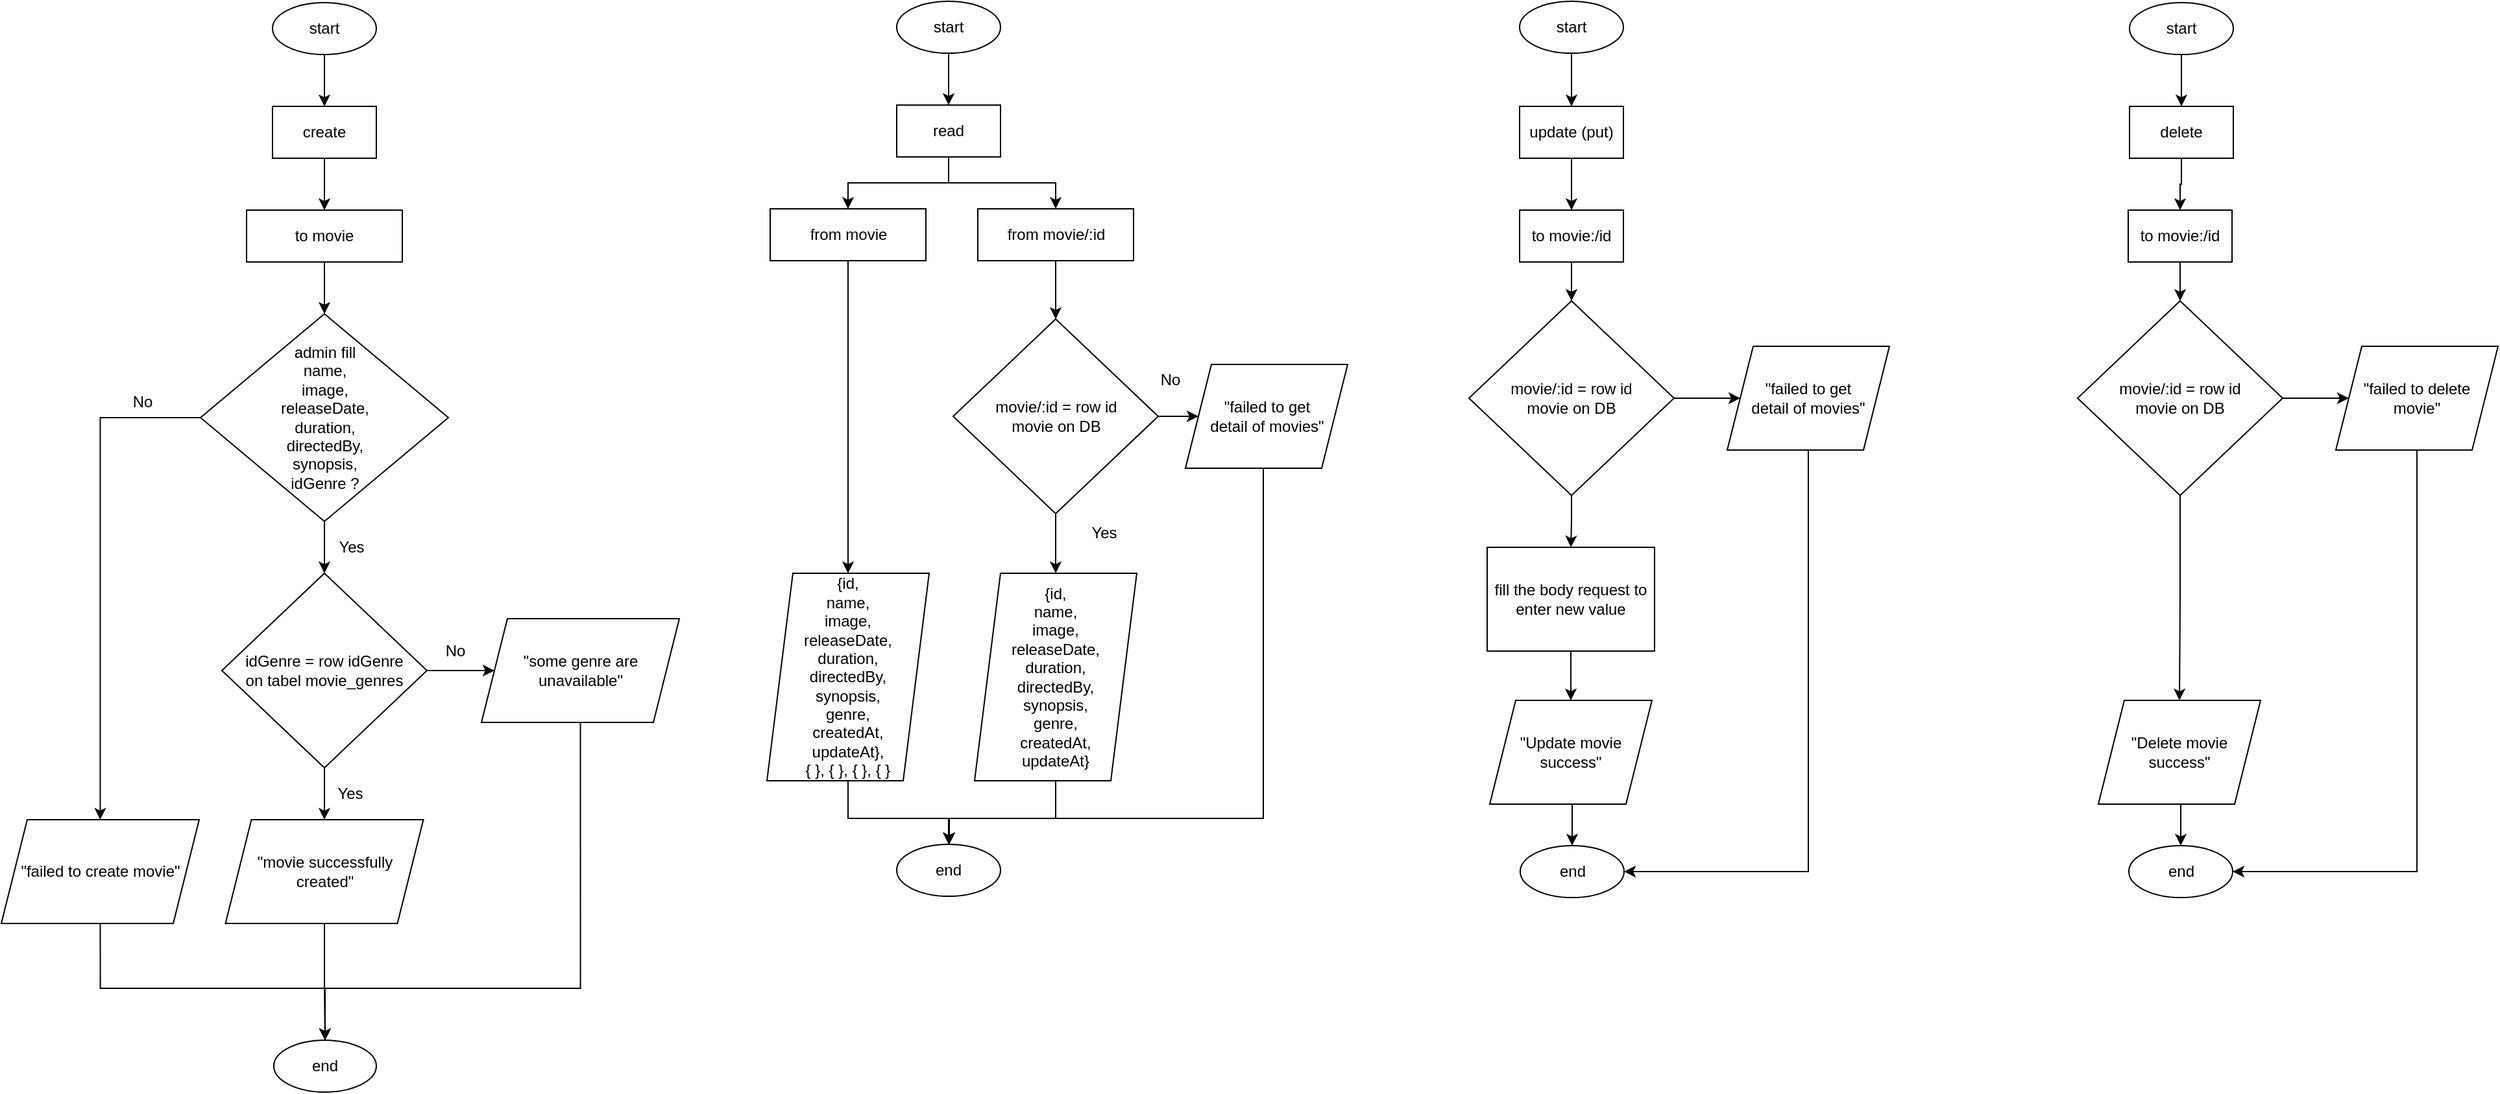 <mxfile version="14.2.7" type="github">
  <diagram id="C5RBs43oDa-KdzZeNtuy" name="Page-1">
    <mxGraphModel dx="2170" dy="1220" grid="1" gridSize="10" guides="1" tooltips="1" connect="1" arrows="1" fold="1" page="1" pageScale="1" pageWidth="827" pageHeight="1169" math="0" shadow="0">
      <root>
        <mxCell id="WIyWlLk6GJQsqaUBKTNV-0" />
        <mxCell id="WIyWlLk6GJQsqaUBKTNV-1" parent="WIyWlLk6GJQsqaUBKTNV-0" />
        <mxCell id="1Lqu4vhv5BZ-MltqSv_L-24" style="edgeStyle=orthogonalEdgeStyle;rounded=0;orthogonalLoop=1;jettySize=auto;html=1;exitX=0.5;exitY=1;exitDx=0;exitDy=0;entryX=0.5;entryY=0;entryDx=0;entryDy=0;" edge="1" parent="WIyWlLk6GJQsqaUBKTNV-1" source="MoTgqKSm8f_fm_r_Ugwx-3" target="1Lqu4vhv5BZ-MltqSv_L-11">
          <mxGeometry relative="1" as="geometry" />
        </mxCell>
        <mxCell id="MoTgqKSm8f_fm_r_Ugwx-3" value="delete" style="rounded=0;whiteSpace=wrap;html=1;" parent="WIyWlLk6GJQsqaUBKTNV-1" vertex="1">
          <mxGeometry x="1670" y="120" width="80" height="40" as="geometry" />
        </mxCell>
        <mxCell id="MoTgqKSm8f_fm_r_Ugwx-129" style="edgeStyle=orthogonalEdgeStyle;rounded=0;orthogonalLoop=1;jettySize=auto;html=1;exitX=0.5;exitY=1;exitDx=0;exitDy=0;entryX=0.5;entryY=0;entryDx=0;entryDy=0;" parent="WIyWlLk6GJQsqaUBKTNV-1" source="MoTgqKSm8f_fm_r_Ugwx-4" target="MoTgqKSm8f_fm_r_Ugwx-125" edge="1">
          <mxGeometry relative="1" as="geometry" />
        </mxCell>
        <mxCell id="MoTgqKSm8f_fm_r_Ugwx-4" value="update (put)" style="rounded=0;whiteSpace=wrap;html=1;" parent="WIyWlLk6GJQsqaUBKTNV-1" vertex="1">
          <mxGeometry x="1200" y="120" width="80" height="40" as="geometry" />
        </mxCell>
        <mxCell id="MoTgqKSm8f_fm_r_Ugwx-130" style="edgeStyle=orthogonalEdgeStyle;rounded=0;orthogonalLoop=1;jettySize=auto;html=1;exitX=0.5;exitY=1;exitDx=0;exitDy=0;entryX=0.5;entryY=0;entryDx=0;entryDy=0;" parent="WIyWlLk6GJQsqaUBKTNV-1" source="MoTgqKSm8f_fm_r_Ugwx-7" target="MoTgqKSm8f_fm_r_Ugwx-4" edge="1">
          <mxGeometry relative="1" as="geometry" />
        </mxCell>
        <mxCell id="MoTgqKSm8f_fm_r_Ugwx-7" value="start" style="ellipse;whiteSpace=wrap;html=1;" parent="WIyWlLk6GJQsqaUBKTNV-1" vertex="1">
          <mxGeometry x="1200" y="39" width="80" height="40" as="geometry" />
        </mxCell>
        <mxCell id="1Lqu4vhv5BZ-MltqSv_L-23" style="edgeStyle=orthogonalEdgeStyle;rounded=0;orthogonalLoop=1;jettySize=auto;html=1;exitX=0.5;exitY=1;exitDx=0;exitDy=0;entryX=0.5;entryY=0;entryDx=0;entryDy=0;" edge="1" parent="WIyWlLk6GJQsqaUBKTNV-1" source="MoTgqKSm8f_fm_r_Ugwx-8" target="MoTgqKSm8f_fm_r_Ugwx-3">
          <mxGeometry relative="1" as="geometry" />
        </mxCell>
        <mxCell id="MoTgqKSm8f_fm_r_Ugwx-8" value="start" style="ellipse;whiteSpace=wrap;html=1;" parent="WIyWlLk6GJQsqaUBKTNV-1" vertex="1">
          <mxGeometry x="1670" y="40" width="80" height="40" as="geometry" />
        </mxCell>
        <mxCell id="MoTgqKSm8f_fm_r_Ugwx-38" value="" style="group" parent="WIyWlLk6GJQsqaUBKTNV-1" vertex="1" connectable="0">
          <mxGeometry x="620" y="39" width="447.5" height="690" as="geometry" />
        </mxCell>
        <mxCell id="MoTgqKSm8f_fm_r_Ugwx-2" value="read" style="rounded=0;whiteSpace=wrap;html=1;" parent="MoTgqKSm8f_fm_r_Ugwx-38" vertex="1">
          <mxGeometry x="100" y="80" width="80" height="40" as="geometry" />
        </mxCell>
        <mxCell id="MoTgqKSm8f_fm_r_Ugwx-13" style="edgeStyle=orthogonalEdgeStyle;rounded=0;orthogonalLoop=1;jettySize=auto;html=1;exitX=0.5;exitY=1;exitDx=0;exitDy=0;" parent="MoTgqKSm8f_fm_r_Ugwx-38" source="MoTgqKSm8f_fm_r_Ugwx-6" target="MoTgqKSm8f_fm_r_Ugwx-2" edge="1">
          <mxGeometry relative="1" as="geometry" />
        </mxCell>
        <mxCell id="MoTgqKSm8f_fm_r_Ugwx-6" value="start" style="ellipse;whiteSpace=wrap;html=1;" parent="MoTgqKSm8f_fm_r_Ugwx-38" vertex="1">
          <mxGeometry x="100" width="80" height="40" as="geometry" />
        </mxCell>
        <mxCell id="MoTgqKSm8f_fm_r_Ugwx-12" value="{id,&lt;br&gt;name,&lt;br&gt;image,&lt;br&gt;releaseDate,&lt;br&gt;duration,&lt;br&gt;directedBy,&lt;br&gt;synopsis,&lt;br&gt;genre,&lt;br&gt;createdAt,&lt;br&gt;updateAt}" style="shape=parallelogram;perimeter=parallelogramPerimeter;whiteSpace=wrap;html=1;fixedSize=1;" parent="MoTgqKSm8f_fm_r_Ugwx-38" vertex="1">
          <mxGeometry x="160" y="441" width="125" height="160" as="geometry" />
        </mxCell>
        <mxCell id="MoTgqKSm8f_fm_r_Ugwx-15" value="from movie" style="rounded=0;whiteSpace=wrap;html=1;" parent="MoTgqKSm8f_fm_r_Ugwx-38" vertex="1">
          <mxGeometry x="2.5" y="160" width="120" height="40" as="geometry" />
        </mxCell>
        <mxCell id="MoTgqKSm8f_fm_r_Ugwx-19" style="edgeStyle=orthogonalEdgeStyle;rounded=0;orthogonalLoop=1;jettySize=auto;html=1;exitX=0.5;exitY=1;exitDx=0;exitDy=0;entryX=0.5;entryY=0;entryDx=0;entryDy=0;" parent="MoTgqKSm8f_fm_r_Ugwx-38" source="MoTgqKSm8f_fm_r_Ugwx-2" target="MoTgqKSm8f_fm_r_Ugwx-15" edge="1">
          <mxGeometry relative="1" as="geometry" />
        </mxCell>
        <mxCell id="MoTgqKSm8f_fm_r_Ugwx-16" value="from movie/:id" style="rounded=0;whiteSpace=wrap;html=1;" parent="MoTgqKSm8f_fm_r_Ugwx-38" vertex="1">
          <mxGeometry x="162.5" y="160" width="120" height="40" as="geometry" />
        </mxCell>
        <mxCell id="MoTgqKSm8f_fm_r_Ugwx-20" style="edgeStyle=orthogonalEdgeStyle;rounded=0;orthogonalLoop=1;jettySize=auto;html=1;exitX=0.5;exitY=1;exitDx=0;exitDy=0;entryX=0.5;entryY=0;entryDx=0;entryDy=0;" parent="MoTgqKSm8f_fm_r_Ugwx-38" source="MoTgqKSm8f_fm_r_Ugwx-2" target="MoTgqKSm8f_fm_r_Ugwx-16" edge="1">
          <mxGeometry relative="1" as="geometry" />
        </mxCell>
        <mxCell id="MoTgqKSm8f_fm_r_Ugwx-17" value="{id,&lt;br&gt;name,&lt;br&gt;image,&lt;br&gt;releaseDate,&lt;br&gt;duration,&lt;br&gt;directedBy,&lt;br&gt;synopsis,&lt;br&gt;genre,&lt;br&gt;createdAt,&lt;br&gt;updateAt},&lt;br&gt;{ }, { }, { }, { }" style="shape=parallelogram;perimeter=parallelogramPerimeter;whiteSpace=wrap;html=1;fixedSize=1;" parent="MoTgqKSm8f_fm_r_Ugwx-38" vertex="1">
          <mxGeometry y="441" width="125" height="160" as="geometry" />
        </mxCell>
        <mxCell id="MoTgqKSm8f_fm_r_Ugwx-34" style="edgeStyle=orthogonalEdgeStyle;rounded=0;orthogonalLoop=1;jettySize=auto;html=1;exitX=0.5;exitY=1;exitDx=0;exitDy=0;entryX=0.5;entryY=0;entryDx=0;entryDy=0;" parent="MoTgqKSm8f_fm_r_Ugwx-38" source="MoTgqKSm8f_fm_r_Ugwx-15" target="MoTgqKSm8f_fm_r_Ugwx-17" edge="1">
          <mxGeometry relative="1" as="geometry" />
        </mxCell>
        <mxCell id="MoTgqKSm8f_fm_r_Ugwx-23" value="end" style="ellipse;whiteSpace=wrap;html=1;" parent="MoTgqKSm8f_fm_r_Ugwx-38" vertex="1">
          <mxGeometry x="100" y="650" width="80" height="40" as="geometry" />
        </mxCell>
        <mxCell id="MoTgqKSm8f_fm_r_Ugwx-36" style="edgeStyle=orthogonalEdgeStyle;rounded=0;orthogonalLoop=1;jettySize=auto;html=1;exitX=0.5;exitY=1;exitDx=0;exitDy=0;" parent="MoTgqKSm8f_fm_r_Ugwx-38" source="MoTgqKSm8f_fm_r_Ugwx-12" target="MoTgqKSm8f_fm_r_Ugwx-23" edge="1">
          <mxGeometry relative="1" as="geometry">
            <Array as="points">
              <mxPoint x="222.5" y="630" />
              <mxPoint x="140.5" y="630" />
            </Array>
          </mxGeometry>
        </mxCell>
        <mxCell id="MoTgqKSm8f_fm_r_Ugwx-35" style="edgeStyle=orthogonalEdgeStyle;rounded=0;orthogonalLoop=1;jettySize=auto;html=1;exitX=0.5;exitY=1;exitDx=0;exitDy=0;" parent="MoTgqKSm8f_fm_r_Ugwx-38" source="MoTgqKSm8f_fm_r_Ugwx-17" target="MoTgqKSm8f_fm_r_Ugwx-23" edge="1">
          <mxGeometry relative="1" as="geometry">
            <Array as="points">
              <mxPoint x="62.5" y="630" />
              <mxPoint x="140.5" y="630" />
            </Array>
          </mxGeometry>
        </mxCell>
        <mxCell id="MoTgqKSm8f_fm_r_Ugwx-31" style="edgeStyle=orthogonalEdgeStyle;rounded=0;orthogonalLoop=1;jettySize=auto;html=1;exitX=0.5;exitY=1;exitDx=0;exitDy=0;entryX=0.5;entryY=0;entryDx=0;entryDy=0;" parent="MoTgqKSm8f_fm_r_Ugwx-38" source="MoTgqKSm8f_fm_r_Ugwx-26" target="MoTgqKSm8f_fm_r_Ugwx-12" edge="1">
          <mxGeometry relative="1" as="geometry" />
        </mxCell>
        <mxCell id="MoTgqKSm8f_fm_r_Ugwx-26" value="movie/:id = row id &lt;br&gt;movie on DB" style="rhombus;whiteSpace=wrap;html=1;" parent="MoTgqKSm8f_fm_r_Ugwx-38" vertex="1">
          <mxGeometry x="143.5" y="245" width="158" height="150" as="geometry" />
        </mxCell>
        <mxCell id="MoTgqKSm8f_fm_r_Ugwx-27" style="edgeStyle=orthogonalEdgeStyle;rounded=0;orthogonalLoop=1;jettySize=auto;html=1;exitX=0.5;exitY=1;exitDx=0;exitDy=0;" parent="MoTgqKSm8f_fm_r_Ugwx-38" source="MoTgqKSm8f_fm_r_Ugwx-16" target="MoTgqKSm8f_fm_r_Ugwx-26" edge="1">
          <mxGeometry relative="1" as="geometry" />
        </mxCell>
        <mxCell id="MoTgqKSm8f_fm_r_Ugwx-37" style="edgeStyle=orthogonalEdgeStyle;rounded=0;orthogonalLoop=1;jettySize=auto;html=1;exitX=0.5;exitY=1;exitDx=0;exitDy=0;entryX=0.5;entryY=0;entryDx=0;entryDy=0;" parent="MoTgqKSm8f_fm_r_Ugwx-38" source="MoTgqKSm8f_fm_r_Ugwx-30" target="MoTgqKSm8f_fm_r_Ugwx-23" edge="1">
          <mxGeometry relative="1" as="geometry">
            <Array as="points">
              <mxPoint x="382.5" y="360" />
              <mxPoint x="382.5" y="630" />
              <mxPoint x="140.5" y="630" />
            </Array>
          </mxGeometry>
        </mxCell>
        <mxCell id="MoTgqKSm8f_fm_r_Ugwx-30" value="&quot;failed to get&lt;br&gt;detail of movies&quot;" style="shape=parallelogram;perimeter=parallelogramPerimeter;whiteSpace=wrap;html=1;fixedSize=1;" parent="MoTgqKSm8f_fm_r_Ugwx-38" vertex="1">
          <mxGeometry x="322.5" y="280" width="125" height="80" as="geometry" />
        </mxCell>
        <mxCell id="MoTgqKSm8f_fm_r_Ugwx-33" style="edgeStyle=orthogonalEdgeStyle;rounded=0;orthogonalLoop=1;jettySize=auto;html=1;exitX=1;exitY=0.5;exitDx=0;exitDy=0;entryX=0;entryY=0.5;entryDx=0;entryDy=0;" parent="MoTgqKSm8f_fm_r_Ugwx-38" source="MoTgqKSm8f_fm_r_Ugwx-26" target="MoTgqKSm8f_fm_r_Ugwx-30" edge="1">
          <mxGeometry relative="1" as="geometry" />
        </mxCell>
        <mxCell id="MoTgqKSm8f_fm_r_Ugwx-121" value="Yes" style="text;html=1;strokeColor=none;fillColor=none;align=center;verticalAlign=middle;whiteSpace=wrap;rounded=0;" parent="MoTgqKSm8f_fm_r_Ugwx-38" vertex="1">
          <mxGeometry x="240" y="400" width="40" height="20" as="geometry" />
        </mxCell>
        <mxCell id="MoTgqKSm8f_fm_r_Ugwx-122" value="No" style="text;html=1;strokeColor=none;fillColor=none;align=center;verticalAlign=middle;whiteSpace=wrap;rounded=0;" parent="MoTgqKSm8f_fm_r_Ugwx-38" vertex="1">
          <mxGeometry x="291" y="282" width="40" height="20" as="geometry" />
        </mxCell>
        <mxCell id="MoTgqKSm8f_fm_r_Ugwx-123" value="" style="group" parent="WIyWlLk6GJQsqaUBKTNV-1" vertex="1" connectable="0">
          <mxGeometry x="30" y="40" width="522.5" height="840" as="geometry" />
        </mxCell>
        <mxCell id="MoTgqKSm8f_fm_r_Ugwx-0" value="start" style="ellipse;whiteSpace=wrap;html=1;" parent="MoTgqKSm8f_fm_r_Ugwx-123" vertex="1">
          <mxGeometry x="209" width="80" height="40" as="geometry" />
        </mxCell>
        <mxCell id="MoTgqKSm8f_fm_r_Ugwx-1" value="create" style="rounded=0;whiteSpace=wrap;html=1;" parent="MoTgqKSm8f_fm_r_Ugwx-123" vertex="1">
          <mxGeometry x="209" y="80" width="80" height="40" as="geometry" />
        </mxCell>
        <mxCell id="MoTgqKSm8f_fm_r_Ugwx-10" style="edgeStyle=orthogonalEdgeStyle;rounded=0;orthogonalLoop=1;jettySize=auto;html=1;exitX=0.5;exitY=1;exitDx=0;exitDy=0;entryX=0.5;entryY=0;entryDx=0;entryDy=0;" parent="MoTgqKSm8f_fm_r_Ugwx-123" source="MoTgqKSm8f_fm_r_Ugwx-0" target="MoTgqKSm8f_fm_r_Ugwx-1" edge="1">
          <mxGeometry relative="1" as="geometry" />
        </mxCell>
        <mxCell id="MoTgqKSm8f_fm_r_Ugwx-59" value="to movie" style="rounded=0;whiteSpace=wrap;html=1;" parent="MoTgqKSm8f_fm_r_Ugwx-123" vertex="1">
          <mxGeometry x="189" y="160" width="120" height="40" as="geometry" />
        </mxCell>
        <mxCell id="MoTgqKSm8f_fm_r_Ugwx-60" style="edgeStyle=orthogonalEdgeStyle;rounded=0;orthogonalLoop=1;jettySize=auto;html=1;exitX=0.5;exitY=1;exitDx=0;exitDy=0;entryX=0.5;entryY=0;entryDx=0;entryDy=0;" parent="MoTgqKSm8f_fm_r_Ugwx-123" source="MoTgqKSm8f_fm_r_Ugwx-1" target="MoTgqKSm8f_fm_r_Ugwx-59" edge="1">
          <mxGeometry relative="1" as="geometry" />
        </mxCell>
        <mxCell id="MoTgqKSm8f_fm_r_Ugwx-62" value="idGenre = row idGenre&lt;br&gt;on tabel movie_genres" style="rhombus;whiteSpace=wrap;html=1;" parent="MoTgqKSm8f_fm_r_Ugwx-123" vertex="1">
          <mxGeometry x="170" y="440" width="158" height="150" as="geometry" />
        </mxCell>
        <mxCell id="MoTgqKSm8f_fm_r_Ugwx-63" value="&quot;movie successfully created&quot;" style="shape=parallelogram;perimeter=parallelogramPerimeter;whiteSpace=wrap;html=1;fixedSize=1;" parent="MoTgqKSm8f_fm_r_Ugwx-123" vertex="1">
          <mxGeometry x="172.75" y="630" width="152.5" height="80" as="geometry" />
        </mxCell>
        <mxCell id="MoTgqKSm8f_fm_r_Ugwx-89" style="edgeStyle=orthogonalEdgeStyle;rounded=0;orthogonalLoop=1;jettySize=auto;html=1;exitX=0.5;exitY=1;exitDx=0;exitDy=0;entryX=0.5;entryY=0;entryDx=0;entryDy=0;" parent="MoTgqKSm8f_fm_r_Ugwx-123" source="MoTgqKSm8f_fm_r_Ugwx-62" target="MoTgqKSm8f_fm_r_Ugwx-63" edge="1">
          <mxGeometry relative="1" as="geometry" />
        </mxCell>
        <mxCell id="MoTgqKSm8f_fm_r_Ugwx-87" value="end" style="ellipse;whiteSpace=wrap;html=1;" parent="MoTgqKSm8f_fm_r_Ugwx-123" vertex="1">
          <mxGeometry x="210" y="800" width="79" height="40" as="geometry" />
        </mxCell>
        <mxCell id="MoTgqKSm8f_fm_r_Ugwx-110" style="edgeStyle=orthogonalEdgeStyle;rounded=0;orthogonalLoop=1;jettySize=auto;html=1;exitX=0.5;exitY=1;exitDx=0;exitDy=0;" parent="MoTgqKSm8f_fm_r_Ugwx-123" source="MoTgqKSm8f_fm_r_Ugwx-63" target="MoTgqKSm8f_fm_r_Ugwx-87" edge="1">
          <mxGeometry relative="1" as="geometry" />
        </mxCell>
        <mxCell id="MoTgqKSm8f_fm_r_Ugwx-96" style="edgeStyle=orthogonalEdgeStyle;rounded=0;orthogonalLoop=1;jettySize=auto;html=1;exitX=0.5;exitY=1;exitDx=0;exitDy=0;entryX=0.5;entryY=0;entryDx=0;entryDy=0;" parent="MoTgqKSm8f_fm_r_Ugwx-123" source="MoTgqKSm8f_fm_r_Ugwx-92" target="MoTgqKSm8f_fm_r_Ugwx-62" edge="1">
          <mxGeometry relative="1" as="geometry" />
        </mxCell>
        <mxCell id="MoTgqKSm8f_fm_r_Ugwx-92" value="&lt;span&gt;admin fill&lt;br&gt;name,&lt;/span&gt;&lt;br&gt;&lt;span&gt;image,&lt;/span&gt;&lt;br&gt;&lt;span&gt;releaseDate,&lt;/span&gt;&lt;br&gt;&lt;span&gt;duration,&lt;/span&gt;&lt;br&gt;&lt;span&gt;directedBy,&lt;/span&gt;&lt;br&gt;&lt;span&gt;synopsis,&lt;/span&gt;&lt;br&gt;&lt;span&gt;idGenre ?&lt;/span&gt;" style="rhombus;whiteSpace=wrap;html=1;" parent="MoTgqKSm8f_fm_r_Ugwx-123" vertex="1">
          <mxGeometry x="153.5" y="240" width="191" height="160" as="geometry" />
        </mxCell>
        <mxCell id="MoTgqKSm8f_fm_r_Ugwx-93" style="edgeStyle=orthogonalEdgeStyle;rounded=0;orthogonalLoop=1;jettySize=auto;html=1;exitX=0.5;exitY=1;exitDx=0;exitDy=0;entryX=0.5;entryY=0;entryDx=0;entryDy=0;" parent="MoTgqKSm8f_fm_r_Ugwx-123" source="MoTgqKSm8f_fm_r_Ugwx-59" target="MoTgqKSm8f_fm_r_Ugwx-92" edge="1">
          <mxGeometry relative="1" as="geometry" />
        </mxCell>
        <mxCell id="MoTgqKSm8f_fm_r_Ugwx-112" style="edgeStyle=orthogonalEdgeStyle;rounded=0;orthogonalLoop=1;jettySize=auto;html=1;exitX=0.5;exitY=1;exitDx=0;exitDy=0;entryX=0.5;entryY=0;entryDx=0;entryDy=0;" parent="MoTgqKSm8f_fm_r_Ugwx-123" source="MoTgqKSm8f_fm_r_Ugwx-97" target="MoTgqKSm8f_fm_r_Ugwx-87" edge="1">
          <mxGeometry relative="1" as="geometry">
            <Array as="points">
              <mxPoint x="76" y="760" />
              <mxPoint x="249" y="760" />
            </Array>
          </mxGeometry>
        </mxCell>
        <mxCell id="MoTgqKSm8f_fm_r_Ugwx-97" value="&quot;failed to create movie&quot;" style="shape=parallelogram;perimeter=parallelogramPerimeter;whiteSpace=wrap;html=1;fixedSize=1;" parent="MoTgqKSm8f_fm_r_Ugwx-123" vertex="1">
          <mxGeometry y="630" width="152.5" height="80" as="geometry" />
        </mxCell>
        <mxCell id="MoTgqKSm8f_fm_r_Ugwx-99" style="edgeStyle=orthogonalEdgeStyle;rounded=0;orthogonalLoop=1;jettySize=auto;html=1;exitX=0;exitY=0.5;exitDx=0;exitDy=0;" parent="MoTgqKSm8f_fm_r_Ugwx-123" source="MoTgqKSm8f_fm_r_Ugwx-92" target="MoTgqKSm8f_fm_r_Ugwx-97" edge="1">
          <mxGeometry relative="1" as="geometry" />
        </mxCell>
        <mxCell id="MoTgqKSm8f_fm_r_Ugwx-111" style="edgeStyle=orthogonalEdgeStyle;rounded=0;orthogonalLoop=1;jettySize=auto;html=1;exitX=0.5;exitY=1;exitDx=0;exitDy=0;entryX=0.5;entryY=0;entryDx=0;entryDy=0;" parent="MoTgqKSm8f_fm_r_Ugwx-123" source="MoTgqKSm8f_fm_r_Ugwx-98" target="MoTgqKSm8f_fm_r_Ugwx-87" edge="1">
          <mxGeometry relative="1" as="geometry">
            <Array as="points">
              <mxPoint x="446" y="760" />
              <mxPoint x="249" y="760" />
            </Array>
          </mxGeometry>
        </mxCell>
        <mxCell id="MoTgqKSm8f_fm_r_Ugwx-98" value="&quot;some genre are unavailable&quot;" style="shape=parallelogram;perimeter=parallelogramPerimeter;whiteSpace=wrap;html=1;fixedSize=1;" parent="MoTgqKSm8f_fm_r_Ugwx-123" vertex="1">
          <mxGeometry x="370" y="475" width="152.5" height="80" as="geometry" />
        </mxCell>
        <mxCell id="MoTgqKSm8f_fm_r_Ugwx-105" style="edgeStyle=orthogonalEdgeStyle;rounded=0;orthogonalLoop=1;jettySize=auto;html=1;exitX=1;exitY=0.5;exitDx=0;exitDy=0;entryX=0;entryY=0.5;entryDx=0;entryDy=0;" parent="MoTgqKSm8f_fm_r_Ugwx-123" source="MoTgqKSm8f_fm_r_Ugwx-62" target="MoTgqKSm8f_fm_r_Ugwx-98" edge="1">
          <mxGeometry relative="1" as="geometry" />
        </mxCell>
        <mxCell id="MoTgqKSm8f_fm_r_Ugwx-113" value="Yes" style="text;html=1;strokeColor=none;fillColor=none;align=center;verticalAlign=middle;whiteSpace=wrap;rounded=0;" parent="MoTgqKSm8f_fm_r_Ugwx-123" vertex="1">
          <mxGeometry x="250" y="410" width="40" height="20" as="geometry" />
        </mxCell>
        <mxCell id="MoTgqKSm8f_fm_r_Ugwx-115" value="Yes" style="text;html=1;strokeColor=none;fillColor=none;align=center;verticalAlign=middle;whiteSpace=wrap;rounded=0;" parent="MoTgqKSm8f_fm_r_Ugwx-123" vertex="1">
          <mxGeometry x="249" y="600" width="40" height="20" as="geometry" />
        </mxCell>
        <mxCell id="MoTgqKSm8f_fm_r_Ugwx-116" value="No" style="text;html=1;strokeColor=none;fillColor=none;align=center;verticalAlign=middle;whiteSpace=wrap;rounded=0;" parent="MoTgqKSm8f_fm_r_Ugwx-123" vertex="1">
          <mxGeometry x="89" y="298" width="40" height="20" as="geometry" />
        </mxCell>
        <mxCell id="MoTgqKSm8f_fm_r_Ugwx-117" value="No" style="text;html=1;strokeColor=none;fillColor=none;align=center;verticalAlign=middle;whiteSpace=wrap;rounded=0;" parent="MoTgqKSm8f_fm_r_Ugwx-123" vertex="1">
          <mxGeometry x="330" y="490" width="40" height="20" as="geometry" />
        </mxCell>
        <mxCell id="1Lqu4vhv5BZ-MltqSv_L-2" style="edgeStyle=orthogonalEdgeStyle;rounded=0;orthogonalLoop=1;jettySize=auto;html=1;exitX=0.5;exitY=1;exitDx=0;exitDy=0;entryX=0.5;entryY=0;entryDx=0;entryDy=0;" edge="1" parent="WIyWlLk6GJQsqaUBKTNV-1" source="MoTgqKSm8f_fm_r_Ugwx-125" target="1Lqu4vhv5BZ-MltqSv_L-0">
          <mxGeometry relative="1" as="geometry" />
        </mxCell>
        <mxCell id="MoTgqKSm8f_fm_r_Ugwx-125" value="to movie:/id" style="rounded=0;whiteSpace=wrap;html=1;" parent="WIyWlLk6GJQsqaUBKTNV-1" vertex="1">
          <mxGeometry x="1200" y="200" width="80" height="40" as="geometry" />
        </mxCell>
        <mxCell id="1Lqu4vhv5BZ-MltqSv_L-6" style="edgeStyle=orthogonalEdgeStyle;rounded=0;orthogonalLoop=1;jettySize=auto;html=1;exitX=0.5;exitY=1;exitDx=0;exitDy=0;" edge="1" parent="WIyWlLk6GJQsqaUBKTNV-1" source="MoTgqKSm8f_fm_r_Ugwx-133" target="MoTgqKSm8f_fm_r_Ugwx-141">
          <mxGeometry relative="1" as="geometry" />
        </mxCell>
        <mxCell id="MoTgqKSm8f_fm_r_Ugwx-133" value="fill the body request to enter new value" style="rounded=0;whiteSpace=wrap;html=1;" parent="WIyWlLk6GJQsqaUBKTNV-1" vertex="1">
          <mxGeometry x="1175" y="460" width="129" height="80" as="geometry" />
        </mxCell>
        <mxCell id="MoTgqKSm8f_fm_r_Ugwx-139" value="end" style="ellipse;whiteSpace=wrap;html=1;" parent="WIyWlLk6GJQsqaUBKTNV-1" vertex="1">
          <mxGeometry x="1200.5" y="690" width="80" height="40" as="geometry" />
        </mxCell>
        <mxCell id="1Lqu4vhv5BZ-MltqSv_L-8" style="edgeStyle=orthogonalEdgeStyle;rounded=0;orthogonalLoop=1;jettySize=auto;html=1;exitX=0.5;exitY=1;exitDx=0;exitDy=0;entryX=0.5;entryY=0;entryDx=0;entryDy=0;" edge="1" parent="WIyWlLk6GJQsqaUBKTNV-1" source="MoTgqKSm8f_fm_r_Ugwx-141" target="MoTgqKSm8f_fm_r_Ugwx-139">
          <mxGeometry relative="1" as="geometry" />
        </mxCell>
        <mxCell id="MoTgqKSm8f_fm_r_Ugwx-141" value="&quot;Update movie success&quot;" style="shape=parallelogram;perimeter=parallelogramPerimeter;whiteSpace=wrap;html=1;fixedSize=1;" parent="WIyWlLk6GJQsqaUBKTNV-1" vertex="1">
          <mxGeometry x="1177" y="578" width="125" height="80" as="geometry" />
        </mxCell>
        <mxCell id="1Lqu4vhv5BZ-MltqSv_L-3" style="edgeStyle=orthogonalEdgeStyle;rounded=0;orthogonalLoop=1;jettySize=auto;html=1;exitX=1;exitY=0.5;exitDx=0;exitDy=0;entryX=0;entryY=0.5;entryDx=0;entryDy=0;" edge="1" parent="WIyWlLk6GJQsqaUBKTNV-1" source="1Lqu4vhv5BZ-MltqSv_L-0" target="1Lqu4vhv5BZ-MltqSv_L-1">
          <mxGeometry relative="1" as="geometry" />
        </mxCell>
        <mxCell id="1Lqu4vhv5BZ-MltqSv_L-4" style="edgeStyle=orthogonalEdgeStyle;rounded=0;orthogonalLoop=1;jettySize=auto;html=1;exitX=0.5;exitY=1;exitDx=0;exitDy=0;entryX=0.5;entryY=0;entryDx=0;entryDy=0;" edge="1" parent="WIyWlLk6GJQsqaUBKTNV-1" source="1Lqu4vhv5BZ-MltqSv_L-0" target="MoTgqKSm8f_fm_r_Ugwx-133">
          <mxGeometry relative="1" as="geometry" />
        </mxCell>
        <mxCell id="1Lqu4vhv5BZ-MltqSv_L-0" value="movie/:id = row id &lt;br&gt;movie on DB" style="rhombus;whiteSpace=wrap;html=1;" vertex="1" parent="WIyWlLk6GJQsqaUBKTNV-1">
          <mxGeometry x="1161" y="270" width="158" height="150" as="geometry" />
        </mxCell>
        <mxCell id="1Lqu4vhv5BZ-MltqSv_L-9" style="edgeStyle=orthogonalEdgeStyle;rounded=0;orthogonalLoop=1;jettySize=auto;html=1;exitX=0.5;exitY=1;exitDx=0;exitDy=0;entryX=1;entryY=0.5;entryDx=0;entryDy=0;" edge="1" parent="WIyWlLk6GJQsqaUBKTNV-1" source="1Lqu4vhv5BZ-MltqSv_L-1" target="MoTgqKSm8f_fm_r_Ugwx-139">
          <mxGeometry relative="1" as="geometry" />
        </mxCell>
        <mxCell id="1Lqu4vhv5BZ-MltqSv_L-1" value="&quot;failed to get&lt;br&gt;detail of movies&quot;" style="shape=parallelogram;perimeter=parallelogramPerimeter;whiteSpace=wrap;html=1;fixedSize=1;" vertex="1" parent="WIyWlLk6GJQsqaUBKTNV-1">
          <mxGeometry x="1360" y="305" width="125" height="80" as="geometry" />
        </mxCell>
        <mxCell id="1Lqu4vhv5BZ-MltqSv_L-10" style="edgeStyle=orthogonalEdgeStyle;rounded=0;orthogonalLoop=1;jettySize=auto;html=1;exitX=0.5;exitY=1;exitDx=0;exitDy=0;entryX=0.5;entryY=0;entryDx=0;entryDy=0;" edge="1" parent="WIyWlLk6GJQsqaUBKTNV-1" source="1Lqu4vhv5BZ-MltqSv_L-11" target="1Lqu4vhv5BZ-MltqSv_L-19">
          <mxGeometry relative="1" as="geometry" />
        </mxCell>
        <mxCell id="1Lqu4vhv5BZ-MltqSv_L-11" value="to movie:/id" style="rounded=0;whiteSpace=wrap;html=1;" vertex="1" parent="WIyWlLk6GJQsqaUBKTNV-1">
          <mxGeometry x="1669" y="200" width="80" height="40" as="geometry" />
        </mxCell>
        <mxCell id="1Lqu4vhv5BZ-MltqSv_L-14" value="end" style="ellipse;whiteSpace=wrap;html=1;" vertex="1" parent="WIyWlLk6GJQsqaUBKTNV-1">
          <mxGeometry x="1669.5" y="690" width="80" height="40" as="geometry" />
        </mxCell>
        <mxCell id="1Lqu4vhv5BZ-MltqSv_L-15" style="edgeStyle=orthogonalEdgeStyle;rounded=0;orthogonalLoop=1;jettySize=auto;html=1;exitX=0.5;exitY=1;exitDx=0;exitDy=0;entryX=0.5;entryY=0;entryDx=0;entryDy=0;" edge="1" parent="WIyWlLk6GJQsqaUBKTNV-1" source="1Lqu4vhv5BZ-MltqSv_L-16" target="1Lqu4vhv5BZ-MltqSv_L-14">
          <mxGeometry relative="1" as="geometry" />
        </mxCell>
        <mxCell id="1Lqu4vhv5BZ-MltqSv_L-16" value="&quot;Delete movie success&quot;" style="shape=parallelogram;perimeter=parallelogramPerimeter;whiteSpace=wrap;html=1;fixedSize=1;" vertex="1" parent="WIyWlLk6GJQsqaUBKTNV-1">
          <mxGeometry x="1646" y="578" width="125" height="80" as="geometry" />
        </mxCell>
        <mxCell id="1Lqu4vhv5BZ-MltqSv_L-17" style="edgeStyle=orthogonalEdgeStyle;rounded=0;orthogonalLoop=1;jettySize=auto;html=1;exitX=1;exitY=0.5;exitDx=0;exitDy=0;entryX=0;entryY=0.5;entryDx=0;entryDy=0;" edge="1" parent="WIyWlLk6GJQsqaUBKTNV-1" source="1Lqu4vhv5BZ-MltqSv_L-19" target="1Lqu4vhv5BZ-MltqSv_L-21">
          <mxGeometry relative="1" as="geometry" />
        </mxCell>
        <mxCell id="1Lqu4vhv5BZ-MltqSv_L-22" style="edgeStyle=orthogonalEdgeStyle;rounded=0;orthogonalLoop=1;jettySize=auto;html=1;exitX=0.5;exitY=1;exitDx=0;exitDy=0;" edge="1" parent="WIyWlLk6GJQsqaUBKTNV-1" source="1Lqu4vhv5BZ-MltqSv_L-19" target="1Lqu4vhv5BZ-MltqSv_L-16">
          <mxGeometry relative="1" as="geometry" />
        </mxCell>
        <mxCell id="1Lqu4vhv5BZ-MltqSv_L-19" value="movie/:id = row id &lt;br&gt;movie on DB" style="rhombus;whiteSpace=wrap;html=1;" vertex="1" parent="WIyWlLk6GJQsqaUBKTNV-1">
          <mxGeometry x="1630" y="270" width="158" height="150" as="geometry" />
        </mxCell>
        <mxCell id="1Lqu4vhv5BZ-MltqSv_L-20" style="edgeStyle=orthogonalEdgeStyle;rounded=0;orthogonalLoop=1;jettySize=auto;html=1;exitX=0.5;exitY=1;exitDx=0;exitDy=0;entryX=1;entryY=0.5;entryDx=0;entryDy=0;" edge="1" parent="WIyWlLk6GJQsqaUBKTNV-1" source="1Lqu4vhv5BZ-MltqSv_L-21" target="1Lqu4vhv5BZ-MltqSv_L-14">
          <mxGeometry relative="1" as="geometry" />
        </mxCell>
        <mxCell id="1Lqu4vhv5BZ-MltqSv_L-21" value="&quot;failed to delete&lt;br&gt;movie&quot;" style="shape=parallelogram;perimeter=parallelogramPerimeter;whiteSpace=wrap;html=1;fixedSize=1;" vertex="1" parent="WIyWlLk6GJQsqaUBKTNV-1">
          <mxGeometry x="1829" y="305" width="125" height="80" as="geometry" />
        </mxCell>
      </root>
    </mxGraphModel>
  </diagram>
</mxfile>

